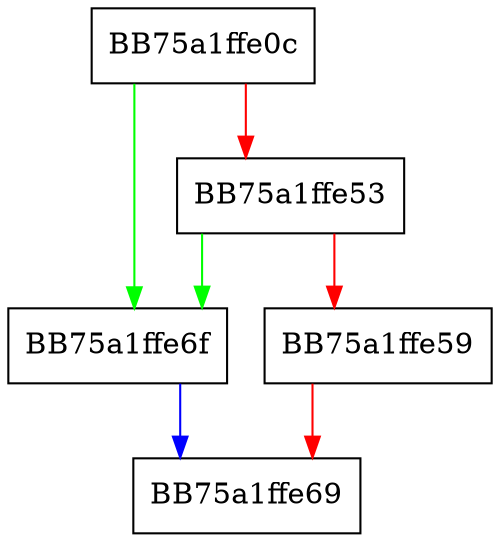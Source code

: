 digraph GetThis {
  node [shape="box"];
  graph [splines=ortho];
  BB75a1ffe0c -> BB75a1ffe6f [color="green"];
  BB75a1ffe0c -> BB75a1ffe53 [color="red"];
  BB75a1ffe53 -> BB75a1ffe6f [color="green"];
  BB75a1ffe53 -> BB75a1ffe59 [color="red"];
  BB75a1ffe59 -> BB75a1ffe69 [color="red"];
  BB75a1ffe6f -> BB75a1ffe69 [color="blue"];
}